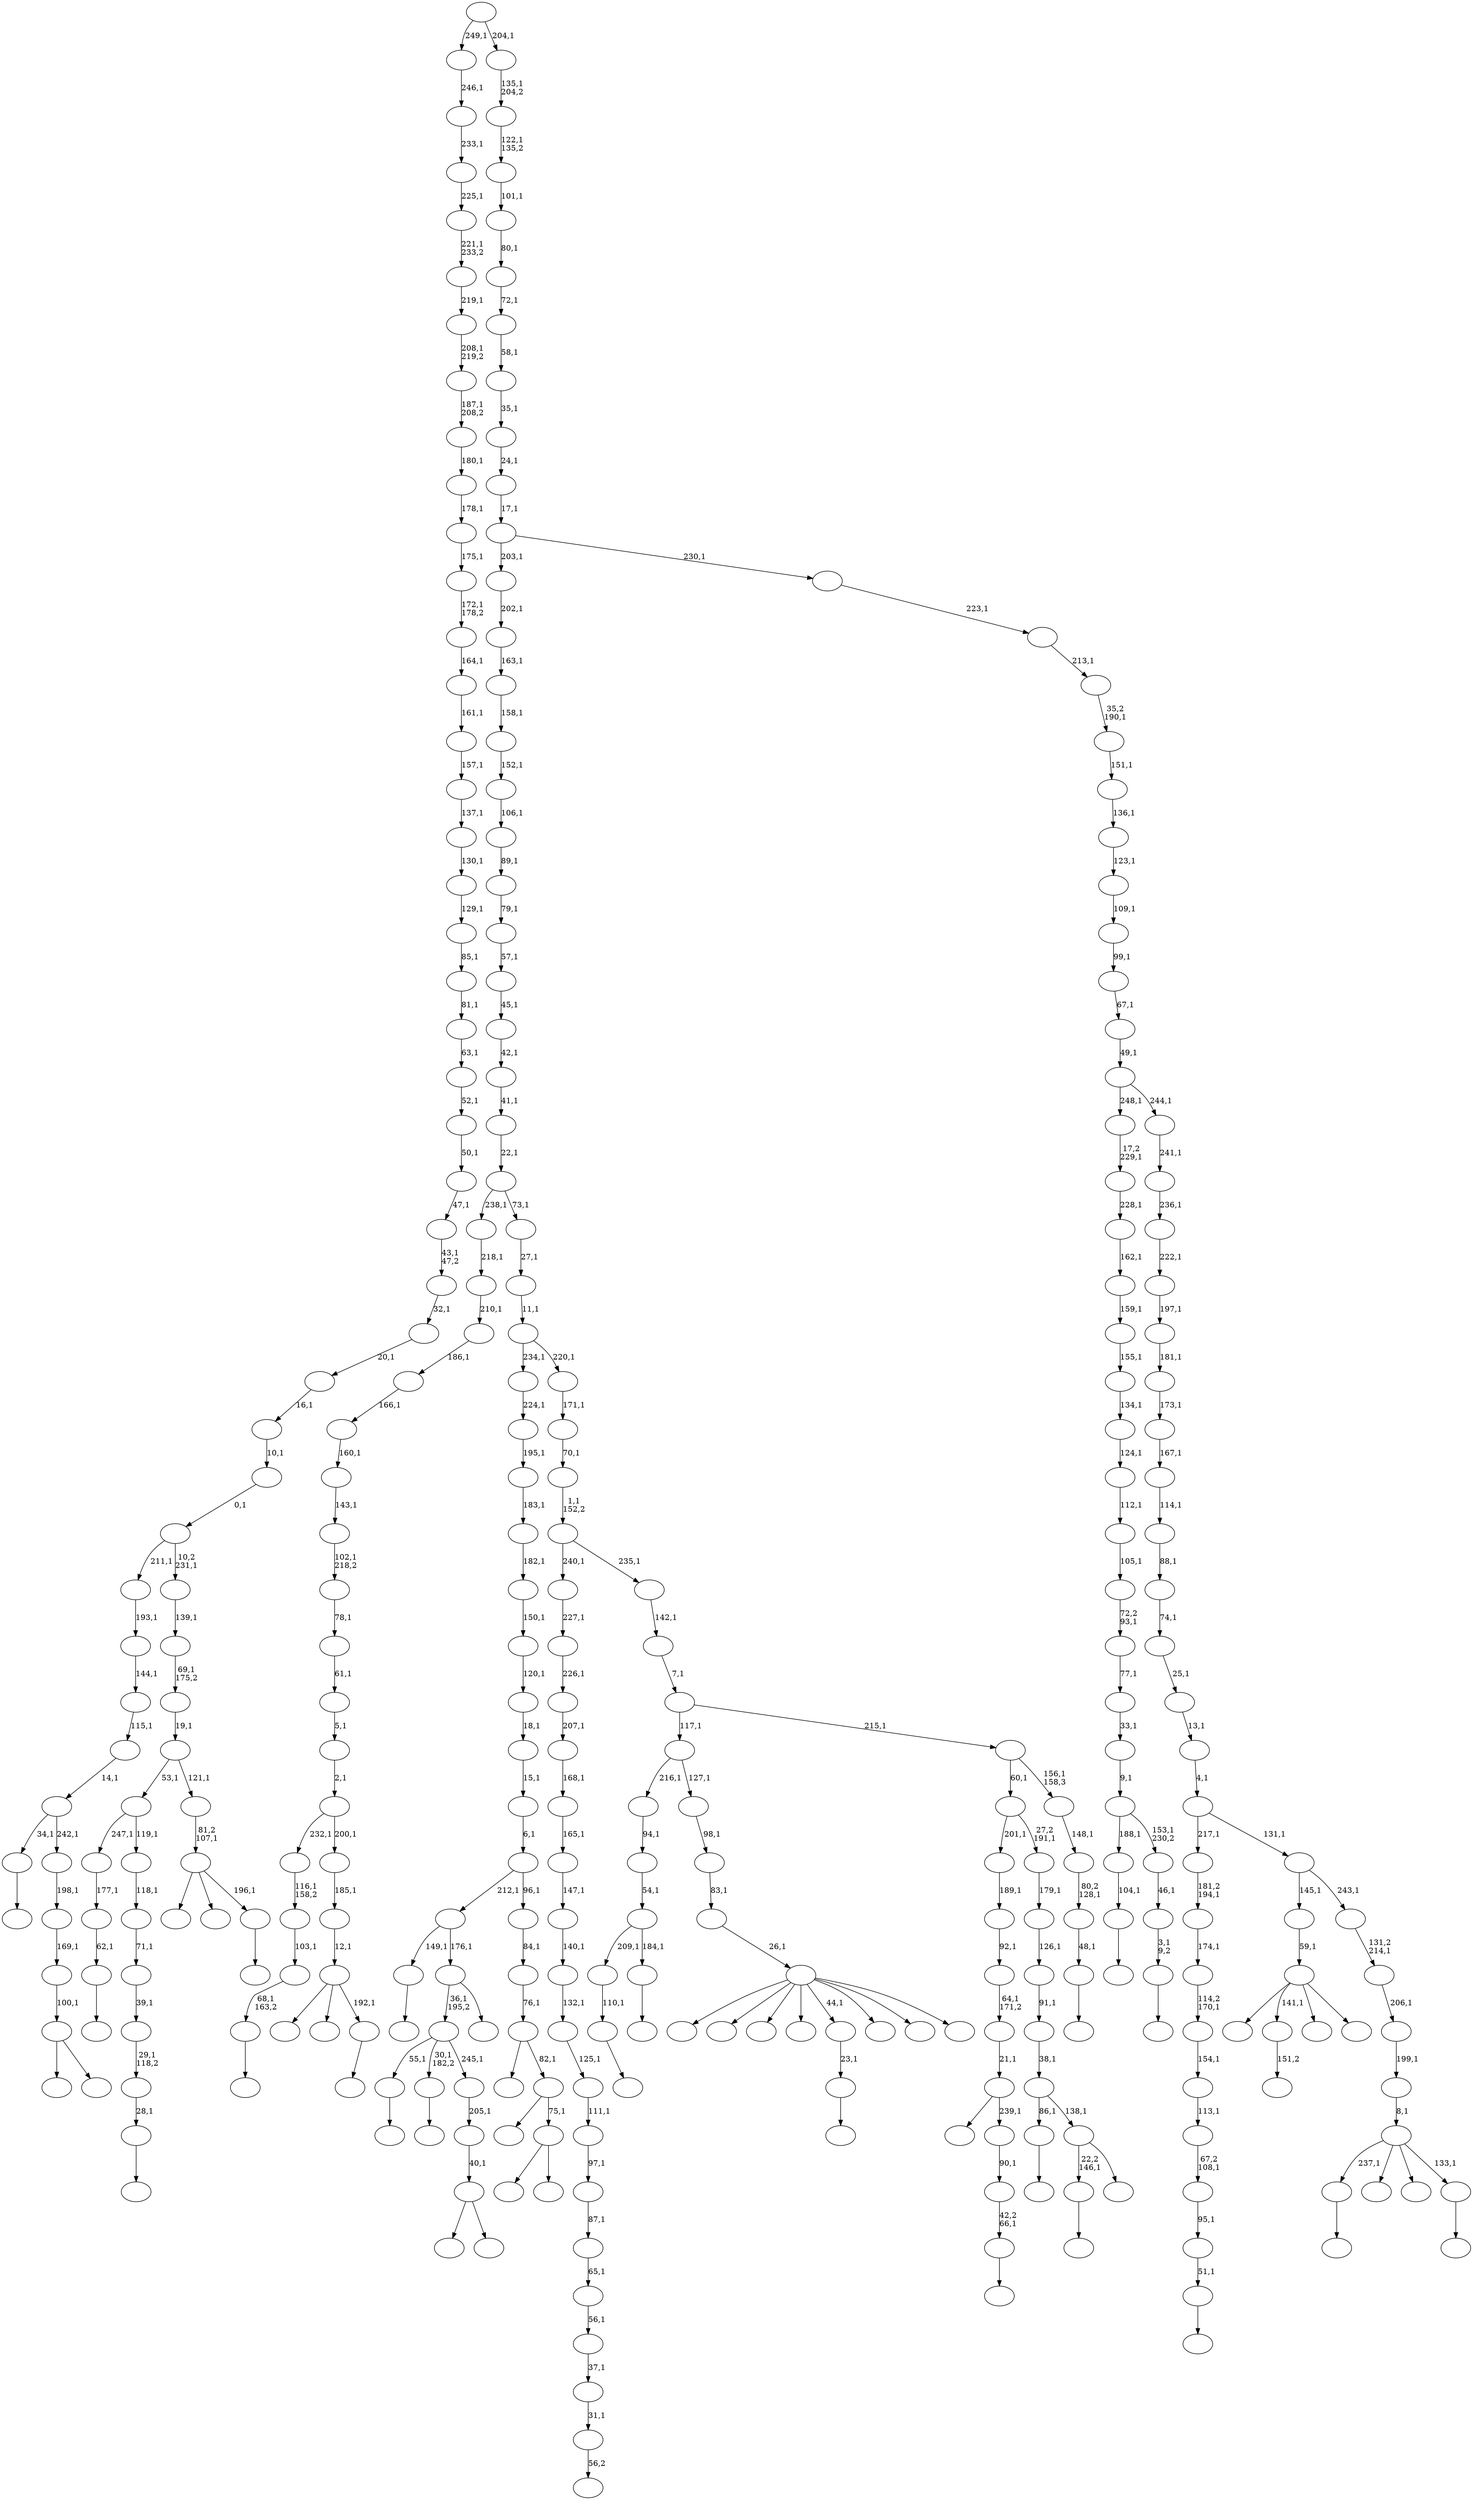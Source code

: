 digraph T {
	300 [label=""]
	299 [label=""]
	298 [label=""]
	297 [label=""]
	296 [label=""]
	295 [label=""]
	294 [label=""]
	293 [label=""]
	292 [label=""]
	291 [label=""]
	290 [label=""]
	289 [label=""]
	288 [label=""]
	287 [label=""]
	286 [label=""]
	285 [label=""]
	284 [label=""]
	283 [label=""]
	282 [label=""]
	281 [label=""]
	280 [label=""]
	279 [label=""]
	278 [label=""]
	277 [label=""]
	276 [label=""]
	275 [label=""]
	274 [label=""]
	273 [label=""]
	272 [label=""]
	271 [label=""]
	270 [label=""]
	269 [label=""]
	268 [label=""]
	267 [label=""]
	266 [label=""]
	265 [label=""]
	264 [label=""]
	263 [label=""]
	262 [label=""]
	261 [label=""]
	260 [label=""]
	259 [label=""]
	258 [label=""]
	257 [label=""]
	256 [label=""]
	255 [label=""]
	254 [label=""]
	253 [label=""]
	252 [label=""]
	251 [label=""]
	250 [label=""]
	249 [label=""]
	248 [label=""]
	247 [label=""]
	246 [label=""]
	245 [label=""]
	244 [label=""]
	243 [label=""]
	242 [label=""]
	241 [label=""]
	240 [label=""]
	239 [label=""]
	238 [label=""]
	237 [label=""]
	236 [label=""]
	235 [label=""]
	234 [label=""]
	233 [label=""]
	232 [label=""]
	231 [label=""]
	230 [label=""]
	229 [label=""]
	228 [label=""]
	227 [label=""]
	226 [label=""]
	225 [label=""]
	224 [label=""]
	223 [label=""]
	222 [label=""]
	221 [label=""]
	220 [label=""]
	219 [label=""]
	218 [label=""]
	217 [label=""]
	216 [label=""]
	215 [label=""]
	214 [label=""]
	213 [label=""]
	212 [label=""]
	211 [label=""]
	210 [label=""]
	209 [label=""]
	208 [label=""]
	207 [label=""]
	206 [label=""]
	205 [label=""]
	204 [label=""]
	203 [label=""]
	202 [label=""]
	201 [label=""]
	200 [label=""]
	199 [label=""]
	198 [label=""]
	197 [label=""]
	196 [label=""]
	195 [label=""]
	194 [label=""]
	193 [label=""]
	192 [label=""]
	191 [label=""]
	190 [label=""]
	189 [label=""]
	188 [label=""]
	187 [label=""]
	186 [label=""]
	185 [label=""]
	184 [label=""]
	183 [label=""]
	182 [label=""]
	181 [label=""]
	180 [label=""]
	179 [label=""]
	178 [label=""]
	177 [label=""]
	176 [label=""]
	175 [label=""]
	174 [label=""]
	173 [label=""]
	172 [label=""]
	171 [label=""]
	170 [label=""]
	169 [label=""]
	168 [label=""]
	167 [label=""]
	166 [label=""]
	165 [label=""]
	164 [label=""]
	163 [label=""]
	162 [label=""]
	161 [label=""]
	160 [label=""]
	159 [label=""]
	158 [label=""]
	157 [label=""]
	156 [label=""]
	155 [label=""]
	154 [label=""]
	153 [label=""]
	152 [label=""]
	151 [label=""]
	150 [label=""]
	149 [label=""]
	148 [label=""]
	147 [label=""]
	146 [label=""]
	145 [label=""]
	144 [label=""]
	143 [label=""]
	142 [label=""]
	141 [label=""]
	140 [label=""]
	139 [label=""]
	138 [label=""]
	137 [label=""]
	136 [label=""]
	135 [label=""]
	134 [label=""]
	133 [label=""]
	132 [label=""]
	131 [label=""]
	130 [label=""]
	129 [label=""]
	128 [label=""]
	127 [label=""]
	126 [label=""]
	125 [label=""]
	124 [label=""]
	123 [label=""]
	122 [label=""]
	121 [label=""]
	120 [label=""]
	119 [label=""]
	118 [label=""]
	117 [label=""]
	116 [label=""]
	115 [label=""]
	114 [label=""]
	113 [label=""]
	112 [label=""]
	111 [label=""]
	110 [label=""]
	109 [label=""]
	108 [label=""]
	107 [label=""]
	106 [label=""]
	105 [label=""]
	104 [label=""]
	103 [label=""]
	102 [label=""]
	101 [label=""]
	100 [label=""]
	99 [label=""]
	98 [label=""]
	97 [label=""]
	96 [label=""]
	95 [label=""]
	94 [label=""]
	93 [label=""]
	92 [label=""]
	91 [label=""]
	90 [label=""]
	89 [label=""]
	88 [label=""]
	87 [label=""]
	86 [label=""]
	85 [label=""]
	84 [label=""]
	83 [label=""]
	82 [label=""]
	81 [label=""]
	80 [label=""]
	79 [label=""]
	78 [label=""]
	77 [label=""]
	76 [label=""]
	75 [label=""]
	74 [label=""]
	73 [label=""]
	72 [label=""]
	71 [label=""]
	70 [label=""]
	69 [label=""]
	68 [label=""]
	67 [label=""]
	66 [label=""]
	65 [label=""]
	64 [label=""]
	63 [label=""]
	62 [label=""]
	61 [label=""]
	60 [label=""]
	59 [label=""]
	58 [label=""]
	57 [label=""]
	56 [label=""]
	55 [label=""]
	54 [label=""]
	53 [label=""]
	52 [label=""]
	51 [label=""]
	50 [label=""]
	49 [label=""]
	48 [label=""]
	47 [label=""]
	46 [label=""]
	45 [label=""]
	44 [label=""]
	43 [label=""]
	42 [label=""]
	41 [label=""]
	40 [label=""]
	39 [label=""]
	38 [label=""]
	37 [label=""]
	36 [label=""]
	35 [label=""]
	34 [label=""]
	33 [label=""]
	32 [label=""]
	31 [label=""]
	30 [label=""]
	29 [label=""]
	28 [label=""]
	27 [label=""]
	26 [label=""]
	25 [label=""]
	24 [label=""]
	23 [label=""]
	22 [label=""]
	21 [label=""]
	20 [label=""]
	19 [label=""]
	18 [label=""]
	17 [label=""]
	16 [label=""]
	15 [label=""]
	14 [label=""]
	13 [label=""]
	12 [label=""]
	11 [label=""]
	10 [label=""]
	9 [label=""]
	8 [label=""]
	7 [label=""]
	6 [label=""]
	5 [label=""]
	4 [label=""]
	3 [label=""]
	2 [label=""]
	1 [label=""]
	0 [label=""]
	296 -> 297 [label="151,2"]
	293 -> 294 [label=""]
	292 -> 293 [label="68,1\n163,2"]
	291 -> 292 [label="103,1"]
	290 -> 291 [label="116,1\n158,2"]
	288 -> 289 [label=""]
	287 -> 288 [label="110,1"]
	285 -> 286 [label=""]
	281 -> 282 [label=""]
	280 -> 287 [label="209,1"]
	280 -> 281 [label="184,1"]
	279 -> 280 [label="54,1"]
	278 -> 279 [label="94,1"]
	276 -> 277 [label=""]
	275 -> 276 [label="62,1"]
	274 -> 275 [label="177,1"]
	271 -> 272 [label=""]
	268 -> 269 [label=""]
	265 -> 266 [label=""]
	262 -> 263 [label=""]
	261 -> 262 [label="51,1"]
	260 -> 261 [label="95,1"]
	259 -> 260 [label="67,2\n108,1"]
	258 -> 259 [label="113,1"]
	257 -> 258 [label="154,1"]
	256 -> 257 [label="114,2\n170,1"]
	255 -> 256 [label="174,1"]
	254 -> 255 [label="181,2\n194,1"]
	251 -> 252 [label=""]
	250 -> 295 [label=""]
	250 -> 283 [label=""]
	250 -> 251 [label="192,1"]
	249 -> 250 [label="12,1"]
	248 -> 249 [label="185,1"]
	247 -> 290 [label="232,1"]
	247 -> 248 [label="200,1"]
	246 -> 247 [label="2,1"]
	245 -> 246 [label="5,1"]
	244 -> 245 [label="61,1"]
	243 -> 244 [label="78,1"]
	242 -> 243 [label="102,1\n218,2"]
	241 -> 242 [label="143,1"]
	240 -> 241 [label="160,1"]
	239 -> 240 [label="166,1"]
	238 -> 239 [label="186,1"]
	237 -> 238 [label="210,1"]
	236 -> 237 [label="218,1"]
	234 -> 235 [label=""]
	233 -> 234 [label="28,1"]
	232 -> 233 [label="29,1\n118,2"]
	231 -> 232 [label="39,1"]
	230 -> 231 [label="71,1"]
	229 -> 230 [label="118,1"]
	228 -> 274 [label="247,1"]
	228 -> 229 [label="119,1"]
	225 -> 226 [label="56,2"]
	224 -> 225 [label="31,1"]
	223 -> 224 [label="37,1"]
	222 -> 223 [label="56,1"]
	221 -> 222 [label="65,1"]
	220 -> 221 [label="87,1"]
	219 -> 220 [label="97,1"]
	218 -> 219 [label="111,1"]
	217 -> 218 [label="125,1"]
	216 -> 217 [label="132,1"]
	215 -> 216 [label="140,1"]
	214 -> 215 [label="147,1"]
	213 -> 214 [label="165,1"]
	212 -> 213 [label="168,1"]
	211 -> 212 [label="207,1"]
	210 -> 211 [label="226,1"]
	209 -> 210 [label="227,1"]
	206 -> 207 [label=""]
	205 -> 206 [label="104,1"]
	202 -> 298 [label=""]
	202 -> 203 [label=""]
	201 -> 202 [label="100,1"]
	200 -> 201 [label="169,1"]
	199 -> 200 [label="198,1"]
	198 -> 271 [label="34,1"]
	198 -> 199 [label="242,1"]
	197 -> 198 [label="14,1"]
	196 -> 197 [label="115,1"]
	195 -> 196 [label="144,1"]
	194 -> 195 [label="193,1"]
	192 -> 193 [label=""]
	191 -> 192 [label="23,1"]
	189 -> 190 [label=""]
	188 -> 189 [label="42,2\n66,1"]
	187 -> 188 [label="90,1"]
	186 -> 267 [label=""]
	186 -> 187 [label="239,1"]
	185 -> 186 [label="21,1"]
	184 -> 185 [label="64,1\n171,2"]
	183 -> 184 [label="92,1"]
	182 -> 183 [label="189,1"]
	179 -> 180 [label=""]
	177 -> 178 [label=""]
	175 -> 176 [label=""]
	173 -> 300 [label=""]
	173 -> 296 [label="141,1"]
	173 -> 273 [label=""]
	173 -> 174 [label=""]
	172 -> 173 [label="59,1"]
	167 -> 284 [label=""]
	167 -> 270 [label=""]
	167 -> 264 [label=""]
	167 -> 227 [label=""]
	167 -> 191 [label="44,1"]
	167 -> 171 [label=""]
	167 -> 170 [label=""]
	167 -> 168 [label=""]
	166 -> 167 [label="26,1"]
	165 -> 166 [label="83,1"]
	164 -> 165 [label="98,1"]
	163 -> 278 [label="216,1"]
	163 -> 164 [label="127,1"]
	160 -> 161 [label=""]
	159 -> 160 [label="3,1\n9,2"]
	158 -> 159 [label="46,1"]
	157 -> 205 [label="188,1"]
	157 -> 158 [label="153,1\n230,2"]
	156 -> 157 [label="9,1"]
	155 -> 156 [label="33,1"]
	154 -> 155 [label="77,1"]
	153 -> 154 [label="72,2\n93,1"]
	152 -> 153 [label="105,1"]
	151 -> 152 [label="112,1"]
	150 -> 151 [label="124,1"]
	149 -> 150 [label="134,1"]
	148 -> 149 [label="155,1"]
	147 -> 148 [label="159,1"]
	146 -> 147 [label="162,1"]
	145 -> 146 [label="228,1"]
	144 -> 145 [label="17,2\n229,1"]
	141 -> 268 [label="22,2\n146,1"]
	141 -> 142 [label=""]
	140 -> 179 [label="86,1"]
	140 -> 141 [label="138,1"]
	139 -> 140 [label="38,1"]
	138 -> 139 [label="91,1"]
	137 -> 138 [label="126,1"]
	136 -> 137 [label="179,1"]
	135 -> 182 [label="201,1"]
	135 -> 136 [label="27,2\n191,1"]
	133 -> 181 [label=""]
	133 -> 134 [label=""]
	132 -> 133 [label="40,1"]
	131 -> 132 [label="205,1"]
	130 -> 285 [label="55,1"]
	130 -> 175 [label="30,1\n182,2"]
	130 -> 131 [label="245,1"]
	128 -> 130 [label="36,1\n195,2"]
	128 -> 129 [label=""]
	127 -> 177 [label="149,1"]
	127 -> 128 [label="176,1"]
	125 -> 208 [label=""]
	125 -> 126 [label=""]
	124 -> 169 [label=""]
	124 -> 125 [label="75,1"]
	123 -> 299 [label=""]
	123 -> 124 [label="82,1"]
	122 -> 123 [label="76,1"]
	121 -> 122 [label="84,1"]
	120 -> 127 [label="212,1"]
	120 -> 121 [label="96,1"]
	119 -> 120 [label="6,1"]
	118 -> 119 [label="15,1"]
	117 -> 118 [label="18,1"]
	116 -> 117 [label="120,1"]
	115 -> 116 [label="150,1"]
	114 -> 115 [label="182,1"]
	113 -> 114 [label="183,1"]
	112 -> 113 [label="195,1"]
	111 -> 112 [label="224,1"]
	109 -> 110 [label=""]
	108 -> 109 [label="48,1"]
	107 -> 108 [label="80,2\n128,1"]
	106 -> 107 [label="148,1"]
	105 -> 135 [label="60,1"]
	105 -> 106 [label="156,1\n158,3"]
	104 -> 163 [label="117,1"]
	104 -> 105 [label="215,1"]
	103 -> 104 [label="7,1"]
	102 -> 103 [label="142,1"]
	101 -> 209 [label="240,1"]
	101 -> 102 [label="235,1"]
	100 -> 101 [label="1,1\n152,2"]
	99 -> 100 [label="70,1"]
	98 -> 99 [label="171,1"]
	97 -> 111 [label="234,1"]
	97 -> 98 [label="220,1"]
	96 -> 97 [label="11,1"]
	95 -> 96 [label="27,1"]
	94 -> 236 [label="238,1"]
	94 -> 95 [label="73,1"]
	93 -> 94 [label="22,1"]
	92 -> 93 [label="41,1"]
	91 -> 92 [label="42,1"]
	90 -> 91 [label="45,1"]
	89 -> 90 [label="57,1"]
	88 -> 89 [label="79,1"]
	87 -> 88 [label="89,1"]
	86 -> 87 [label="106,1"]
	85 -> 86 [label="152,1"]
	84 -> 85 [label="158,1"]
	83 -> 84 [label="163,1"]
	82 -> 83 [label="202,1"]
	80 -> 81 [label=""]
	79 -> 253 [label=""]
	79 -> 162 [label=""]
	79 -> 80 [label="196,1"]
	78 -> 79 [label="81,2\n107,1"]
	77 -> 228 [label="53,1"]
	77 -> 78 [label="121,1"]
	76 -> 77 [label="19,1"]
	75 -> 76 [label="69,1\n175,2"]
	74 -> 75 [label="139,1"]
	73 -> 194 [label="211,1"]
	73 -> 74 [label="10,2\n231,1"]
	72 -> 73 [label="0,1"]
	71 -> 72 [label="10,1"]
	70 -> 71 [label="16,1"]
	69 -> 70 [label="20,1"]
	68 -> 69 [label="32,1"]
	67 -> 68 [label="43,1\n47,2"]
	66 -> 67 [label="47,1"]
	65 -> 66 [label="50,1"]
	64 -> 65 [label="52,1"]
	63 -> 64 [label="63,1"]
	62 -> 63 [label="81,1"]
	61 -> 62 [label="85,1"]
	60 -> 61 [label="129,1"]
	59 -> 60 [label="130,1"]
	58 -> 59 [label="137,1"]
	57 -> 58 [label="157,1"]
	56 -> 57 [label="161,1"]
	55 -> 56 [label="164,1"]
	54 -> 55 [label="172,1\n178,2"]
	53 -> 54 [label="175,1"]
	52 -> 53 [label="178,1"]
	51 -> 52 [label="180,1"]
	50 -> 51 [label="187,1\n208,2"]
	49 -> 50 [label="208,1\n219,2"]
	48 -> 49 [label="219,1"]
	47 -> 48 [label="221,1\n233,2"]
	46 -> 47 [label="225,1"]
	45 -> 46 [label="233,1"]
	44 -> 45 [label="246,1"]
	42 -> 43 [label=""]
	41 -> 265 [label="237,1"]
	41 -> 204 [label=""]
	41 -> 143 [label=""]
	41 -> 42 [label="133,1"]
	40 -> 41 [label="8,1"]
	39 -> 40 [label="199,1"]
	38 -> 39 [label="206,1"]
	37 -> 38 [label="131,2\n214,1"]
	36 -> 172 [label="145,1"]
	36 -> 37 [label="243,1"]
	35 -> 254 [label="217,1"]
	35 -> 36 [label="131,1"]
	34 -> 35 [label="4,1"]
	33 -> 34 [label="13,1"]
	32 -> 33 [label="25,1"]
	31 -> 32 [label="74,1"]
	30 -> 31 [label="88,1"]
	29 -> 30 [label="114,1"]
	28 -> 29 [label="167,1"]
	27 -> 28 [label="173,1"]
	26 -> 27 [label="181,1"]
	25 -> 26 [label="197,1"]
	24 -> 25 [label="222,1"]
	23 -> 24 [label="236,1"]
	22 -> 23 [label="241,1"]
	21 -> 144 [label="248,1"]
	21 -> 22 [label="244,1"]
	20 -> 21 [label="49,1"]
	19 -> 20 [label="67,1"]
	18 -> 19 [label="99,1"]
	17 -> 18 [label="109,1"]
	16 -> 17 [label="123,1"]
	15 -> 16 [label="136,1"]
	14 -> 15 [label="151,1"]
	13 -> 14 [label="35,2\n190,1"]
	12 -> 13 [label="213,1"]
	11 -> 12 [label="223,1"]
	10 -> 82 [label="203,1"]
	10 -> 11 [label="230,1"]
	9 -> 10 [label="17,1"]
	8 -> 9 [label="24,1"]
	7 -> 8 [label="35,1"]
	6 -> 7 [label="58,1"]
	5 -> 6 [label="72,1"]
	4 -> 5 [label="80,1"]
	3 -> 4 [label="101,1"]
	2 -> 3 [label="122,1\n135,2"]
	1 -> 2 [label="135,1\n204,2"]
	0 -> 44 [label="249,1"]
	0 -> 1 [label="204,1"]
}
